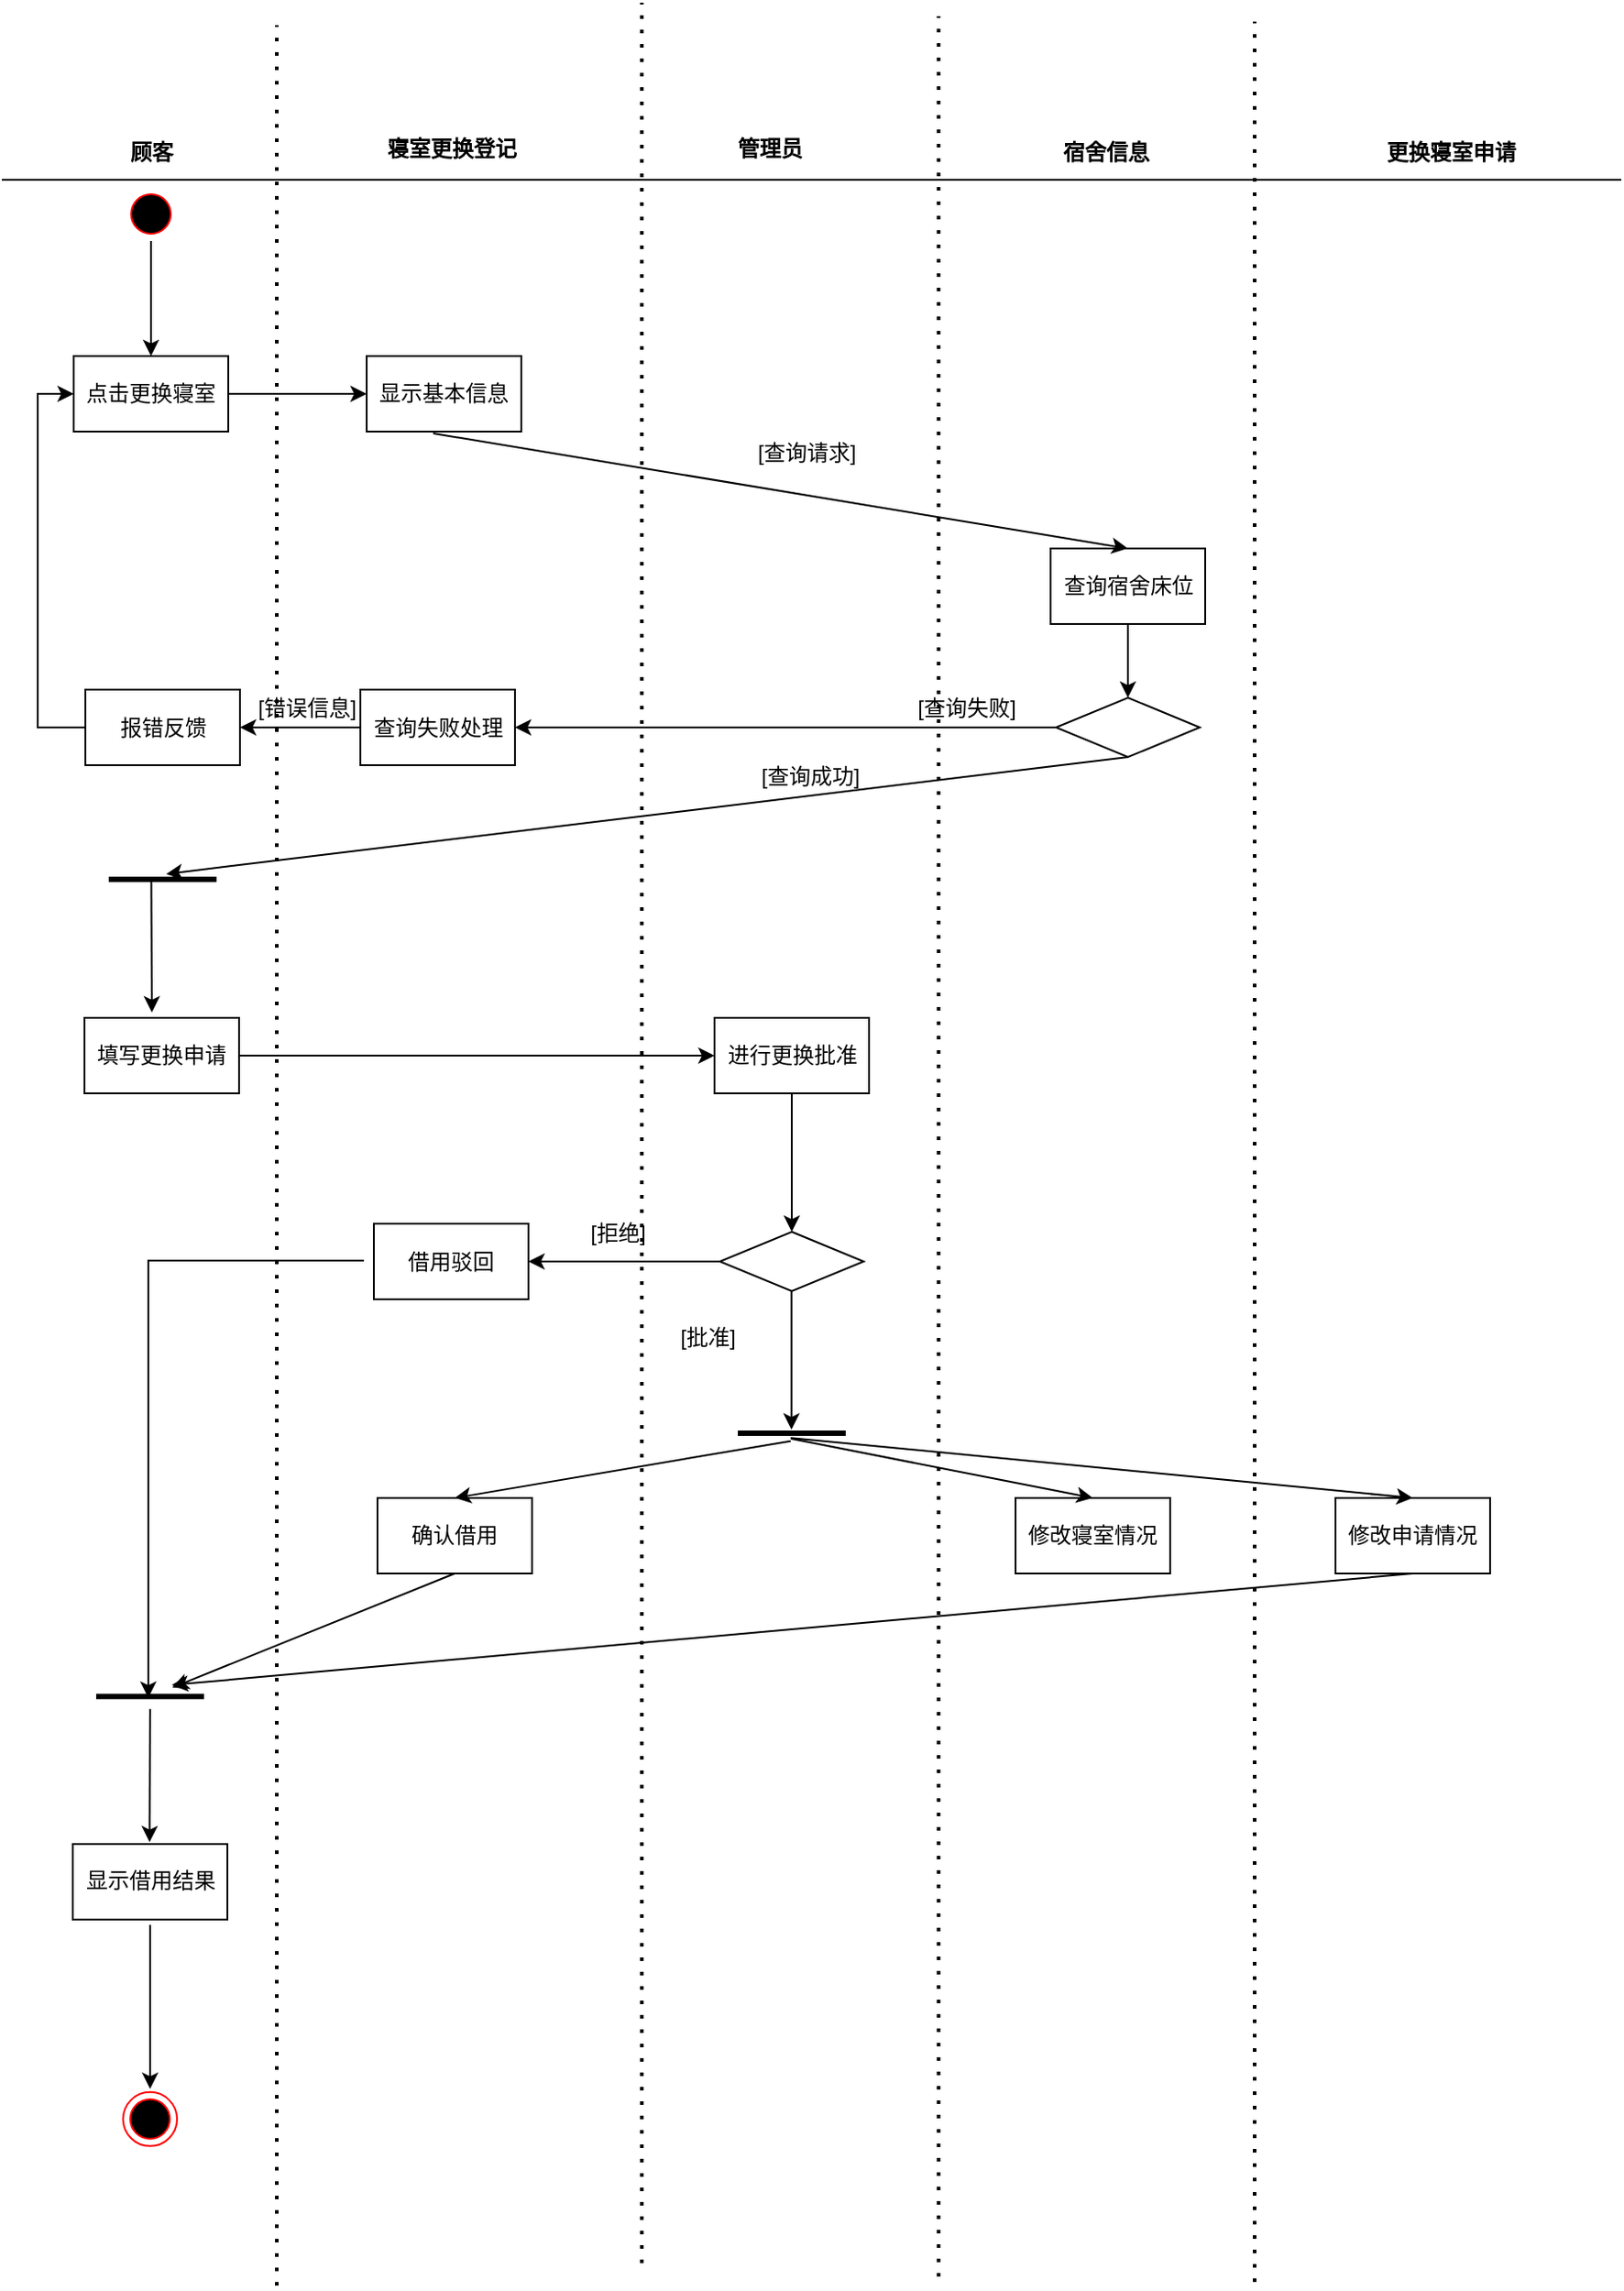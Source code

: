 <mxfile version="21.3.7" type="github">
  <diagram name="第 1 页" id="agc6HrZidbOezbuOOdlW">
    <mxGraphModel dx="780" dy="418" grid="0" gridSize="10" guides="1" tooltips="1" connect="1" arrows="1" fold="1" page="1" pageScale="1" pageWidth="2336" pageHeight="1654" math="0" shadow="0">
      <root>
        <mxCell id="0" />
        <mxCell id="1" parent="0" />
        <mxCell id="w6Kzry9ONnSbnFIz9mlO-1" value="" style="line;strokeWidth=1;fillColor=none;align=left;verticalAlign=middle;spacingTop=-1;spacingLeft=3;spacingRight=3;rotatable=0;labelPosition=right;points=[];portConstraint=eastwest;strokeColor=inherit;" vertex="1" parent="1">
          <mxGeometry x="293" y="170" width="901" height="8" as="geometry" />
        </mxCell>
        <mxCell id="w6Kzry9ONnSbnFIz9mlO-2" value="顾客" style="text;align=center;fontStyle=1;verticalAlign=middle;spacingLeft=3;spacingRight=3;strokeColor=none;rotatable=0;points=[[0,0.5],[1,0.5]];portConstraint=eastwest;html=1;" vertex="1" parent="1">
          <mxGeometry x="352" y="151" width="48" height="16" as="geometry" />
        </mxCell>
        <mxCell id="w6Kzry9ONnSbnFIz9mlO-3" value="管理员" style="text;align=center;fontStyle=1;verticalAlign=middle;spacingLeft=3;spacingRight=3;strokeColor=none;rotatable=0;points=[[0,0.5],[1,0.5]];portConstraint=eastwest;html=1;" vertex="1" parent="1">
          <mxGeometry x="696" y="149" width="48" height="16" as="geometry" />
        </mxCell>
        <mxCell id="w6Kzry9ONnSbnFIz9mlO-4" value="更换寝室申请" style="text;align=center;fontStyle=1;verticalAlign=middle;spacingLeft=3;spacingRight=3;strokeColor=none;rotatable=0;points=[[0,0.5],[1,0.5]];portConstraint=eastwest;html=1;" vertex="1" parent="1">
          <mxGeometry x="1075" y="151" width="48" height="16" as="geometry" />
        </mxCell>
        <mxCell id="w6Kzry9ONnSbnFIz9mlO-5" value="宿舍信息" style="text;align=center;fontStyle=1;verticalAlign=middle;spacingLeft=3;spacingRight=3;strokeColor=none;rotatable=0;points=[[0,0.5],[1,0.5]];portConstraint=eastwest;html=1;" vertex="1" parent="1">
          <mxGeometry x="883" y="151" width="48" height="16" as="geometry" />
        </mxCell>
        <mxCell id="w6Kzry9ONnSbnFIz9mlO-6" style="edgeStyle=orthogonalEdgeStyle;rounded=0;orthogonalLoop=1;jettySize=auto;html=1;" edge="1" parent="1" source="w6Kzry9ONnSbnFIz9mlO-7" target="w6Kzry9ONnSbnFIz9mlO-9">
          <mxGeometry relative="1" as="geometry" />
        </mxCell>
        <mxCell id="w6Kzry9ONnSbnFIz9mlO-7" value="" style="ellipse;html=1;shape=startState;fillColor=#000000;strokeColor=#ff0000;" vertex="1" parent="1">
          <mxGeometry x="361" y="178" width="30" height="30" as="geometry" />
        </mxCell>
        <mxCell id="w6Kzry9ONnSbnFIz9mlO-8" style="edgeStyle=orthogonalEdgeStyle;rounded=0;orthogonalLoop=1;jettySize=auto;html=1;" edge="1" parent="1" source="w6Kzry9ONnSbnFIz9mlO-9" target="w6Kzry9ONnSbnFIz9mlO-10">
          <mxGeometry relative="1" as="geometry" />
        </mxCell>
        <mxCell id="w6Kzry9ONnSbnFIz9mlO-9" value="点击更换寝室" style="html=1;whiteSpace=wrap;" vertex="1" parent="1">
          <mxGeometry x="333" y="272" width="86" height="42" as="geometry" />
        </mxCell>
        <mxCell id="w6Kzry9ONnSbnFIz9mlO-10" value="显示基本信息" style="html=1;whiteSpace=wrap;" vertex="1" parent="1">
          <mxGeometry x="496" y="272" width="86" height="42" as="geometry" />
        </mxCell>
        <mxCell id="w6Kzry9ONnSbnFIz9mlO-11" style="edgeStyle=orthogonalEdgeStyle;rounded=0;orthogonalLoop=1;jettySize=auto;html=1;entryX=0.5;entryY=0;entryDx=0;entryDy=0;" edge="1" parent="1" source="w6Kzry9ONnSbnFIz9mlO-12" target="w6Kzry9ONnSbnFIz9mlO-14">
          <mxGeometry relative="1" as="geometry" />
        </mxCell>
        <mxCell id="w6Kzry9ONnSbnFIz9mlO-12" value="查询宿舍床位" style="html=1;whiteSpace=wrap;" vertex="1" parent="1">
          <mxGeometry x="876.5" y="379" width="86" height="42" as="geometry" />
        </mxCell>
        <mxCell id="w6Kzry9ONnSbnFIz9mlO-13" style="edgeStyle=orthogonalEdgeStyle;rounded=0;orthogonalLoop=1;jettySize=auto;html=1;" edge="1" parent="1" source="w6Kzry9ONnSbnFIz9mlO-14" target="w6Kzry9ONnSbnFIz9mlO-23">
          <mxGeometry relative="1" as="geometry" />
        </mxCell>
        <mxCell id="w6Kzry9ONnSbnFIz9mlO-14" value="" style="rhombus;whiteSpace=wrap;html=1;" vertex="1" parent="1">
          <mxGeometry x="879.5" y="462" width="80" height="33" as="geometry" />
        </mxCell>
        <mxCell id="w6Kzry9ONnSbnFIz9mlO-15" value="" style="ellipse;html=1;shape=endState;fillColor=#000000;strokeColor=#ff0000;" vertex="1" parent="1">
          <mxGeometry x="360.5" y="1237.43" width="30" height="30" as="geometry" />
        </mxCell>
        <mxCell id="w6Kzry9ONnSbnFIz9mlO-16" value="" style="endArrow=classic;html=1;rounded=0;" edge="1" parent="1">
          <mxGeometry width="50" height="50" relative="1" as="geometry">
            <mxPoint x="375.5" y="1144.43" as="sourcePoint" />
            <mxPoint x="375.5" y="1235.622" as="targetPoint" />
          </mxGeometry>
        </mxCell>
        <mxCell id="w6Kzry9ONnSbnFIz9mlO-17" value="" style="endArrow=none;dashed=1;html=1;dashPattern=1 3;strokeWidth=2;rounded=0;" edge="1" parent="1">
          <mxGeometry width="50" height="50" relative="1" as="geometry">
            <mxPoint x="446" y="1345" as="sourcePoint" />
            <mxPoint x="446" y="88" as="targetPoint" />
          </mxGeometry>
        </mxCell>
        <mxCell id="w6Kzry9ONnSbnFIz9mlO-20" value="" style="endArrow=classic;html=1;rounded=0;exitX=0.43;exitY=1.024;exitDx=0;exitDy=0;entryX=0.5;entryY=0;entryDx=0;entryDy=0;exitPerimeter=0;" edge="1" parent="1" source="w6Kzry9ONnSbnFIz9mlO-10" target="w6Kzry9ONnSbnFIz9mlO-12">
          <mxGeometry width="50" height="50" relative="1" as="geometry">
            <mxPoint x="537.66" y="366.93" as="sourcePoint" />
            <mxPoint x="905" y="466" as="targetPoint" />
          </mxGeometry>
        </mxCell>
        <mxCell id="w6Kzry9ONnSbnFIz9mlO-21" value="[查询请求]" style="text;html=1;strokeColor=none;fillColor=none;align=center;verticalAlign=middle;whiteSpace=wrap;rounded=0;" vertex="1" parent="1">
          <mxGeometry x="711" y="311" width="60" height="30" as="geometry" />
        </mxCell>
        <mxCell id="w6Kzry9ONnSbnFIz9mlO-22" style="edgeStyle=orthogonalEdgeStyle;rounded=0;orthogonalLoop=1;jettySize=auto;html=1;" edge="1" parent="1" source="w6Kzry9ONnSbnFIz9mlO-23" target="w6Kzry9ONnSbnFIz9mlO-27">
          <mxGeometry relative="1" as="geometry" />
        </mxCell>
        <mxCell id="w6Kzry9ONnSbnFIz9mlO-23" value="查询失败处理" style="html=1;whiteSpace=wrap;" vertex="1" parent="1">
          <mxGeometry x="492.5" y="457.5" width="86" height="42" as="geometry" />
        </mxCell>
        <mxCell id="w6Kzry9ONnSbnFIz9mlO-24" value="[查询失败]" style="text;html=1;strokeColor=none;fillColor=none;align=center;verticalAlign=middle;whiteSpace=wrap;rounded=0;" vertex="1" parent="1">
          <mxGeometry x="799.5" y="453" width="60" height="30" as="geometry" />
        </mxCell>
        <mxCell id="w6Kzry9ONnSbnFIz9mlO-25" value="确认借用" style="html=1;whiteSpace=wrap;" vertex="1" parent="1">
          <mxGeometry x="502" y="907" width="86" height="42" as="geometry" />
        </mxCell>
        <mxCell id="w6Kzry9ONnSbnFIz9mlO-26" style="edgeStyle=orthogonalEdgeStyle;rounded=0;orthogonalLoop=1;jettySize=auto;html=1;entryX=0;entryY=0.5;entryDx=0;entryDy=0;" edge="1" parent="1" source="w6Kzry9ONnSbnFIz9mlO-27" target="w6Kzry9ONnSbnFIz9mlO-9">
          <mxGeometry relative="1" as="geometry">
            <Array as="points">
              <mxPoint x="313" y="479" />
              <mxPoint x="313" y="293" />
            </Array>
          </mxGeometry>
        </mxCell>
        <mxCell id="w6Kzry9ONnSbnFIz9mlO-27" value="报错反馈" style="html=1;whiteSpace=wrap;" vertex="1" parent="1">
          <mxGeometry x="339.5" y="457.5" width="86" height="42" as="geometry" />
        </mxCell>
        <mxCell id="w6Kzry9ONnSbnFIz9mlO-28" value="[错误信息]" style="text;html=1;strokeColor=none;fillColor=none;align=center;verticalAlign=middle;whiteSpace=wrap;rounded=0;" vertex="1" parent="1">
          <mxGeometry x="432.5" y="453" width="60" height="30" as="geometry" />
        </mxCell>
        <mxCell id="w6Kzry9ONnSbnFIz9mlO-29" value="显示借用结果" style="html=1;whiteSpace=wrap;" vertex="1" parent="1">
          <mxGeometry x="332.5" y="1099.43" width="86" height="42" as="geometry" />
        </mxCell>
        <mxCell id="w6Kzry9ONnSbnFIz9mlO-30" value="" style="line;strokeWidth=3;rotatable=0;dashed=0;labelPosition=right;align=left;verticalAlign=middle;spacingTop=0;spacingLeft=6;points=[];portConstraint=eastwest;fontSize=13;" vertex="1" parent="1">
          <mxGeometry x="352.5" y="558" width="60" height="10" as="geometry" />
        </mxCell>
        <mxCell id="w6Kzry9ONnSbnFIz9mlO-31" value="" style="endArrow=classic;html=1;rounded=0;exitX=0.5;exitY=1;exitDx=0;exitDy=0;entryX=0.533;entryY=0.2;entryDx=0;entryDy=0;entryPerimeter=0;" edge="1" parent="1" source="w6Kzry9ONnSbnFIz9mlO-14" target="w6Kzry9ONnSbnFIz9mlO-30">
          <mxGeometry width="50" height="50" relative="1" as="geometry">
            <mxPoint x="929.5" y="603" as="sourcePoint" />
            <mxPoint x="726.5" y="585" as="targetPoint" />
          </mxGeometry>
        </mxCell>
        <mxCell id="w6Kzry9ONnSbnFIz9mlO-32" value="[查询成功]" style="text;html=1;strokeColor=none;fillColor=none;align=center;verticalAlign=middle;whiteSpace=wrap;rounded=0;" vertex="1" parent="1">
          <mxGeometry x="712.5" y="491" width="60" height="30" as="geometry" />
        </mxCell>
        <mxCell id="w6Kzry9ONnSbnFIz9mlO-41" value="寝室更换登记" style="text;align=center;fontStyle=1;verticalAlign=middle;spacingLeft=3;spacingRight=3;strokeColor=none;rotatable=0;points=[[0,0.5],[1,0.5]];portConstraint=eastwest;html=1;" vertex="1" parent="1">
          <mxGeometry x="519" y="149" width="48" height="16" as="geometry" />
        </mxCell>
        <mxCell id="w6Kzry9ONnSbnFIz9mlO-43" value="" style="endArrow=classic;html=1;rounded=0;exitX=0.395;exitY=0.642;exitDx=0;exitDy=0;exitPerimeter=0;" edge="1" parent="1" source="w6Kzry9ONnSbnFIz9mlO-30">
          <mxGeometry width="50" height="50" relative="1" as="geometry">
            <mxPoint x="414.5" y="627" as="sourcePoint" />
            <mxPoint x="376.5" y="637" as="targetPoint" />
          </mxGeometry>
        </mxCell>
        <mxCell id="w6Kzry9ONnSbnFIz9mlO-44" style="edgeStyle=orthogonalEdgeStyle;rounded=0;orthogonalLoop=1;jettySize=auto;html=1;" edge="1" parent="1" source="w6Kzry9ONnSbnFIz9mlO-45" target="w6Kzry9ONnSbnFIz9mlO-47">
          <mxGeometry relative="1" as="geometry" />
        </mxCell>
        <mxCell id="w6Kzry9ONnSbnFIz9mlO-45" value="填写更换申请" style="html=1;whiteSpace=wrap;" vertex="1" parent="1">
          <mxGeometry x="339" y="640" width="86" height="42" as="geometry" />
        </mxCell>
        <mxCell id="w6Kzry9ONnSbnFIz9mlO-46" style="edgeStyle=orthogonalEdgeStyle;rounded=0;orthogonalLoop=1;jettySize=auto;html=1;entryX=0.5;entryY=0;entryDx=0;entryDy=0;" edge="1" parent="1" source="w6Kzry9ONnSbnFIz9mlO-47" target="w6Kzry9ONnSbnFIz9mlO-50">
          <mxGeometry relative="1" as="geometry" />
        </mxCell>
        <mxCell id="w6Kzry9ONnSbnFIz9mlO-47" value="进行更换批准" style="html=1;whiteSpace=wrap;" vertex="1" parent="1">
          <mxGeometry x="689.5" y="640" width="86" height="42" as="geometry" />
        </mxCell>
        <mxCell id="w6Kzry9ONnSbnFIz9mlO-49" style="edgeStyle=orthogonalEdgeStyle;rounded=0;orthogonalLoop=1;jettySize=auto;html=1;entryX=1;entryY=0.5;entryDx=0;entryDy=0;" edge="1" parent="1" source="w6Kzry9ONnSbnFIz9mlO-50" target="w6Kzry9ONnSbnFIz9mlO-59">
          <mxGeometry relative="1" as="geometry" />
        </mxCell>
        <mxCell id="w6Kzry9ONnSbnFIz9mlO-50" value="" style="rhombus;whiteSpace=wrap;html=1;" vertex="1" parent="1">
          <mxGeometry x="692.5" y="759" width="80" height="33" as="geometry" />
        </mxCell>
        <mxCell id="w6Kzry9ONnSbnFIz9mlO-51" value="" style="line;strokeWidth=3;rotatable=0;dashed=0;labelPosition=right;align=left;verticalAlign=middle;spacingTop=0;spacingLeft=6;points=[];portConstraint=eastwest;fontSize=13;" vertex="1" parent="1">
          <mxGeometry x="702.5" y="866" width="60" height="10" as="geometry" />
        </mxCell>
        <mxCell id="w6Kzry9ONnSbnFIz9mlO-52" value="" style="endArrow=classic;html=1;rounded=0;exitX=0.49;exitY=0.932;exitDx=0;exitDy=0;exitPerimeter=0;entryX=0.5;entryY=0;entryDx=0;entryDy=0;" edge="1" parent="1" source="w6Kzry9ONnSbnFIz9mlO-51" target="w6Kzry9ONnSbnFIz9mlO-25">
          <mxGeometry width="50" height="50" relative="1" as="geometry">
            <mxPoint x="715" y="958" as="sourcePoint" />
            <mxPoint x="765" y="908" as="targetPoint" />
          </mxGeometry>
        </mxCell>
        <mxCell id="w6Kzry9ONnSbnFIz9mlO-53" value="[批准]" style="text;html=1;strokeColor=none;fillColor=none;align=center;verticalAlign=middle;whiteSpace=wrap;rounded=0;" vertex="1" parent="1">
          <mxGeometry x="656" y="803" width="60" height="30" as="geometry" />
        </mxCell>
        <mxCell id="w6Kzry9ONnSbnFIz9mlO-54" value="[拒绝]" style="text;html=1;strokeColor=none;fillColor=none;align=center;verticalAlign=middle;whiteSpace=wrap;rounded=0;" vertex="1" parent="1">
          <mxGeometry x="606" y="745" width="60" height="30" as="geometry" />
        </mxCell>
        <mxCell id="w6Kzry9ONnSbnFIz9mlO-55" value="" style="line;strokeWidth=3;rotatable=0;dashed=0;labelPosition=right;align=left;verticalAlign=middle;spacingTop=0;spacingLeft=6;points=[];portConstraint=eastwest;fontSize=13;" vertex="1" parent="1">
          <mxGeometry x="345.5" y="1012.43" width="60" height="10" as="geometry" />
        </mxCell>
        <mxCell id="w6Kzry9ONnSbnFIz9mlO-56" value="" style="endArrow=classic;html=1;rounded=0;" edge="1" parent="1">
          <mxGeometry width="50" height="50" relative="1" as="geometry">
            <mxPoint x="375.5" y="1024.43" as="sourcePoint" />
            <mxPoint x="375.21" y="1098.432" as="targetPoint" />
          </mxGeometry>
        </mxCell>
        <mxCell id="w6Kzry9ONnSbnFIz9mlO-57" value="" style="endArrow=classic;html=1;rounded=0;exitX=0.5;exitY=1;exitDx=0;exitDy=0;" edge="1" parent="1" source="w6Kzry9ONnSbnFIz9mlO-25" target="w6Kzry9ONnSbnFIz9mlO-55">
          <mxGeometry width="50" height="50" relative="1" as="geometry">
            <mxPoint x="514" y="1052" as="sourcePoint" />
            <mxPoint x="564" y="1002" as="targetPoint" />
          </mxGeometry>
        </mxCell>
        <mxCell id="w6Kzry9ONnSbnFIz9mlO-58" style="edgeStyle=orthogonalEdgeStyle;rounded=0;orthogonalLoop=1;jettySize=auto;html=1;entryX=0.479;entryY=0.564;entryDx=0;entryDy=0;entryPerimeter=0;" edge="1" parent="1" target="w6Kzry9ONnSbnFIz9mlO-55">
          <mxGeometry relative="1" as="geometry">
            <mxPoint x="494.5" y="775.001" as="sourcePoint" />
            <Array as="points">
              <mxPoint x="374.5" y="775.43" />
              <mxPoint x="374.5" y="1018.43" />
            </Array>
          </mxGeometry>
        </mxCell>
        <mxCell id="w6Kzry9ONnSbnFIz9mlO-59" value="借用驳回" style="html=1;whiteSpace=wrap;" vertex="1" parent="1">
          <mxGeometry x="500" y="754.5" width="86" height="42" as="geometry" />
        </mxCell>
        <mxCell id="w6Kzry9ONnSbnFIz9mlO-60" value="修改申请情况" style="html=1;whiteSpace=wrap;" vertex="1" parent="1">
          <mxGeometry x="1035" y="907" width="86" height="42" as="geometry" />
        </mxCell>
        <mxCell id="w6Kzry9ONnSbnFIz9mlO-61" value="" style="endArrow=classic;html=1;rounded=0;exitX=0.489;exitY=0.76;exitDx=0;exitDy=0;exitPerimeter=0;entryX=0.5;entryY=0;entryDx=0;entryDy=0;" edge="1" parent="1" source="w6Kzry9ONnSbnFIz9mlO-51" target="w6Kzry9ONnSbnFIz9mlO-60">
          <mxGeometry width="50" height="50" relative="1" as="geometry">
            <mxPoint x="735" y="863" as="sourcePoint" />
            <mxPoint x="555" y="917" as="targetPoint" />
          </mxGeometry>
        </mxCell>
        <mxCell id="w6Kzry9ONnSbnFIz9mlO-62" value="" style="endArrow=classic;html=1;rounded=0;exitX=0.5;exitY=1;exitDx=0;exitDy=0;" edge="1" parent="1" source="w6Kzry9ONnSbnFIz9mlO-60">
          <mxGeometry width="50" height="50" relative="1" as="geometry">
            <mxPoint x="735" y="862" as="sourcePoint" />
            <mxPoint x="387.576" y="1011" as="targetPoint" />
          </mxGeometry>
        </mxCell>
        <mxCell id="w6Kzry9ONnSbnFIz9mlO-63" value="" style="endArrow=none;dashed=1;html=1;dashPattern=1 3;strokeWidth=2;rounded=0;" edge="1" parent="1">
          <mxGeometry width="50" height="50" relative="1" as="geometry">
            <mxPoint x="649.09" y="1332.5" as="sourcePoint" />
            <mxPoint x="649.09" y="75.5" as="targetPoint" />
          </mxGeometry>
        </mxCell>
        <mxCell id="w6Kzry9ONnSbnFIz9mlO-64" value="" style="endArrow=none;dashed=1;html=1;dashPattern=1 3;strokeWidth=2;rounded=0;" edge="1" parent="1">
          <mxGeometry width="50" height="50" relative="1" as="geometry">
            <mxPoint x="814.18" y="1340" as="sourcePoint" />
            <mxPoint x="814.18" y="83" as="targetPoint" />
          </mxGeometry>
        </mxCell>
        <mxCell id="w6Kzry9ONnSbnFIz9mlO-65" value="" style="endArrow=none;dashed=1;html=1;dashPattern=1 3;strokeWidth=2;rounded=0;" edge="1" parent="1">
          <mxGeometry width="50" height="50" relative="1" as="geometry">
            <mxPoint x="990" y="1343" as="sourcePoint" />
            <mxPoint x="990" y="86" as="targetPoint" />
          </mxGeometry>
        </mxCell>
        <mxCell id="w6Kzry9ONnSbnFIz9mlO-66" style="edgeStyle=orthogonalEdgeStyle;rounded=0;orthogonalLoop=1;jettySize=auto;html=1;entryX=0.5;entryY=0;entryDx=0;entryDy=0;" edge="1" parent="1">
          <mxGeometry relative="1" as="geometry">
            <mxPoint x="732.33" y="792" as="sourcePoint" />
            <mxPoint x="732.33" y="869" as="targetPoint" />
          </mxGeometry>
        </mxCell>
        <mxCell id="w6Kzry9ONnSbnFIz9mlO-67" value="修改寝室情况" style="html=1;whiteSpace=wrap;" vertex="1" parent="1">
          <mxGeometry x="857" y="907" width="86" height="42" as="geometry" />
        </mxCell>
        <mxCell id="w6Kzry9ONnSbnFIz9mlO-68" value="" style="endArrow=classic;html=1;rounded=0;entryX=0.5;entryY=0;entryDx=0;entryDy=0;" edge="1" parent="1" target="w6Kzry9ONnSbnFIz9mlO-67">
          <mxGeometry width="50" height="50" relative="1" as="geometry">
            <mxPoint x="732" y="874" as="sourcePoint" />
            <mxPoint x="1088" y="917" as="targetPoint" />
          </mxGeometry>
        </mxCell>
      </root>
    </mxGraphModel>
  </diagram>
</mxfile>
